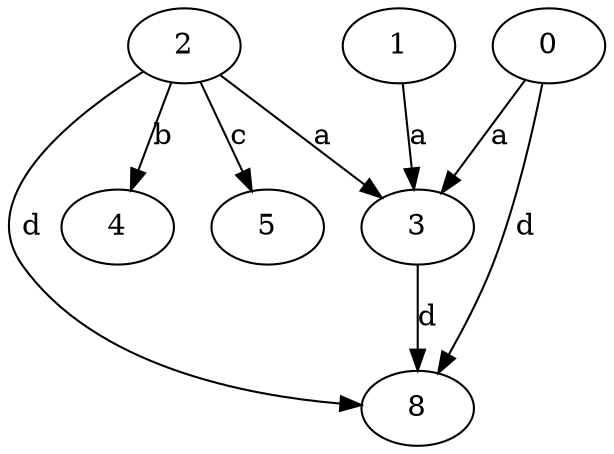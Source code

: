 strict digraph  {
2;
0;
3;
4;
5;
1;
8;
2 -> 3  [label=a];
2 -> 4  [label=b];
2 -> 5  [label=c];
2 -> 8  [label=d];
0 -> 3  [label=a];
0 -> 8  [label=d];
3 -> 8  [label=d];
1 -> 3  [label=a];
}
